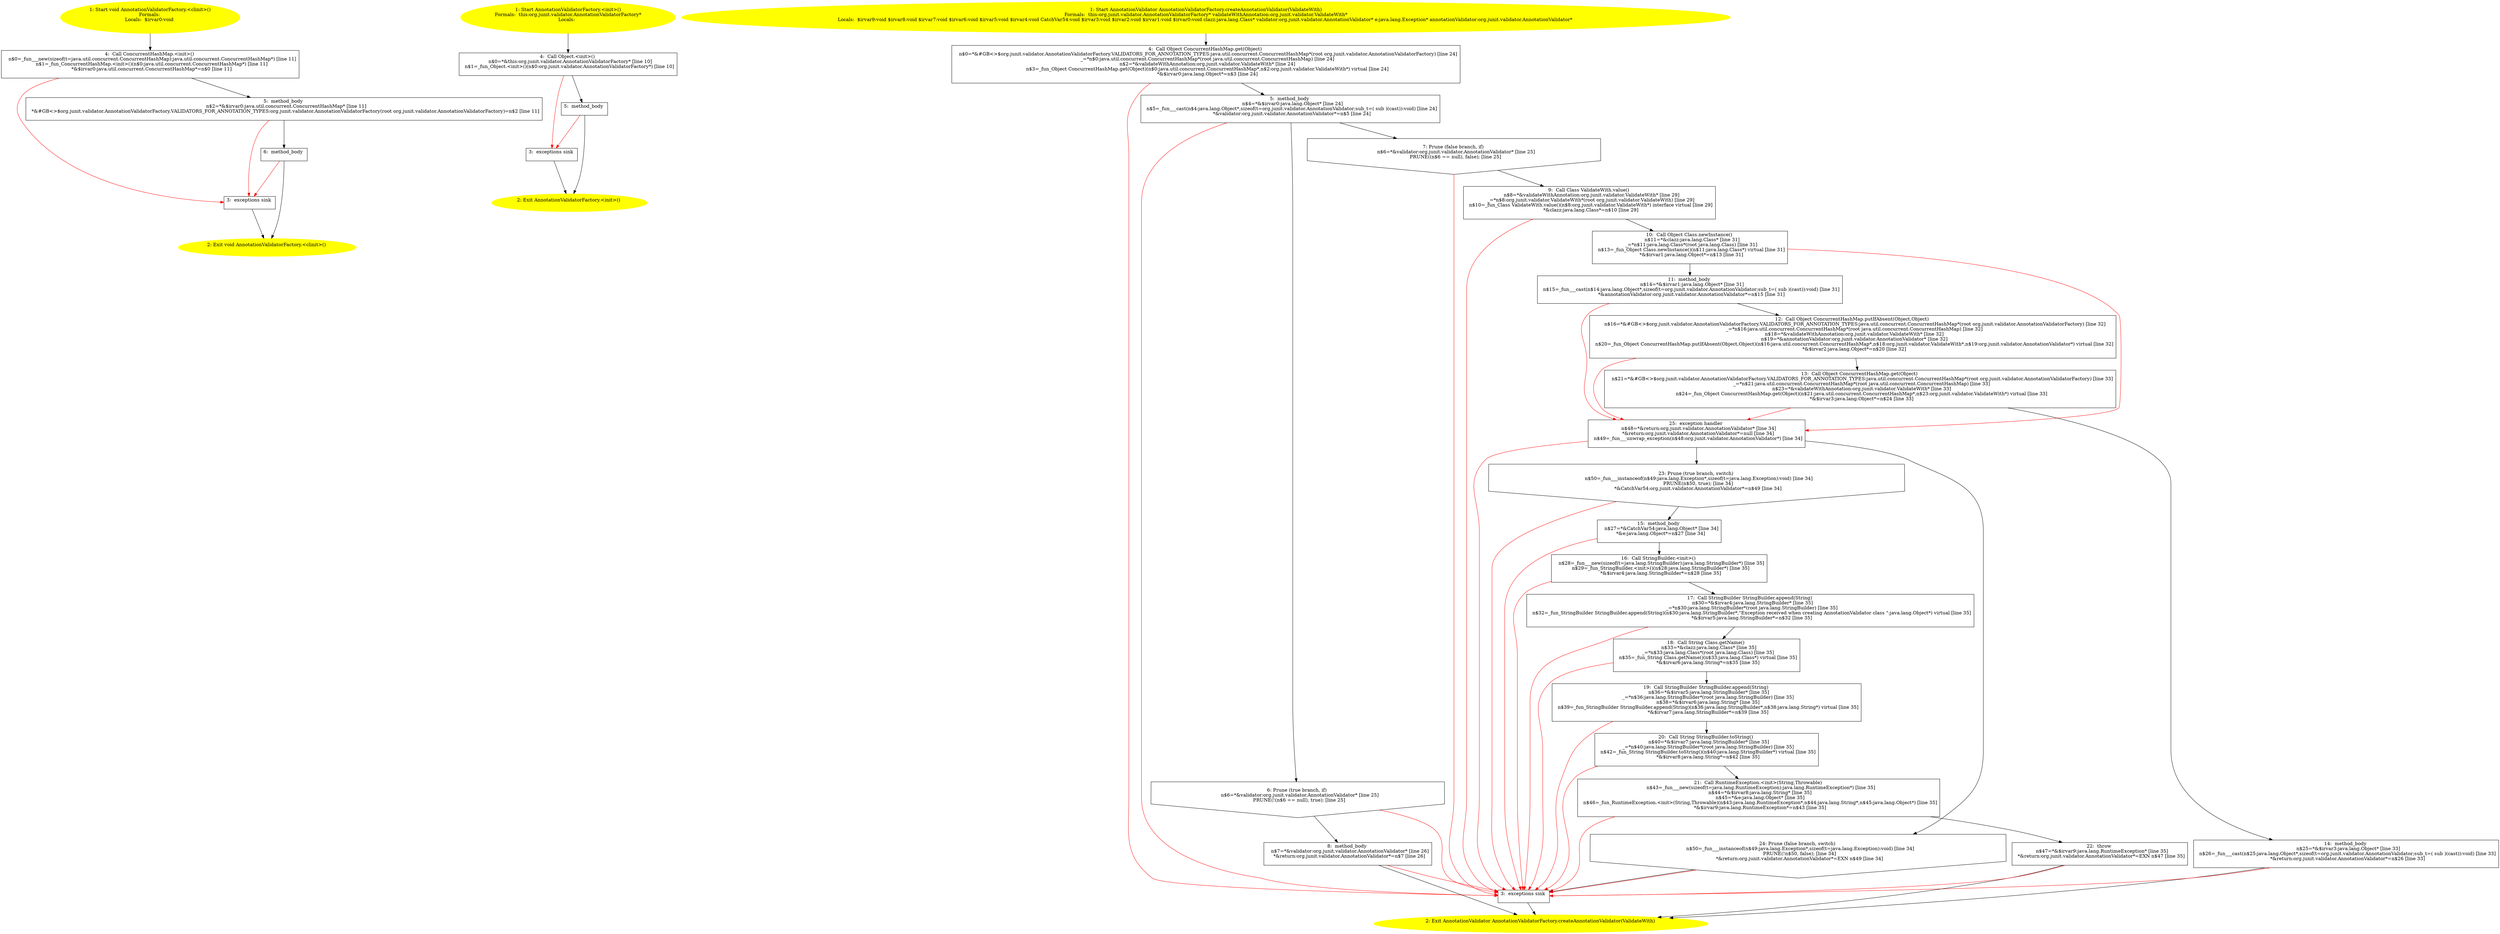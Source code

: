 /* @generated */
digraph cfg {
"org.junit.validator.AnnotationValidatorFactory.<clinit>():void.4252e24cf903fece0eacba6c2301e38f_1" [label="1: Start void AnnotationValidatorFactory.<clinit>()\nFormals: \nLocals:  $irvar0:void \n  " color=yellow style=filled]
	

	 "org.junit.validator.AnnotationValidatorFactory.<clinit>():void.4252e24cf903fece0eacba6c2301e38f_1" -> "org.junit.validator.AnnotationValidatorFactory.<clinit>():void.4252e24cf903fece0eacba6c2301e38f_4" ;
"org.junit.validator.AnnotationValidatorFactory.<clinit>():void.4252e24cf903fece0eacba6c2301e38f_2" [label="2: Exit void AnnotationValidatorFactory.<clinit>() \n  " color=yellow style=filled]
	

"org.junit.validator.AnnotationValidatorFactory.<clinit>():void.4252e24cf903fece0eacba6c2301e38f_3" [label="3:  exceptions sink \n  " shape="box"]
	

	 "org.junit.validator.AnnotationValidatorFactory.<clinit>():void.4252e24cf903fece0eacba6c2301e38f_3" -> "org.junit.validator.AnnotationValidatorFactory.<clinit>():void.4252e24cf903fece0eacba6c2301e38f_2" ;
"org.junit.validator.AnnotationValidatorFactory.<clinit>():void.4252e24cf903fece0eacba6c2301e38f_4" [label="4:  Call ConcurrentHashMap.<init>() \n   n$0=_fun___new(sizeof(t=java.util.concurrent.ConcurrentHashMap):java.util.concurrent.ConcurrentHashMap*) [line 11]\n  n$1=_fun_ConcurrentHashMap.<init>()(n$0:java.util.concurrent.ConcurrentHashMap*) [line 11]\n  *&$irvar0:java.util.concurrent.ConcurrentHashMap*=n$0 [line 11]\n " shape="box"]
	

	 "org.junit.validator.AnnotationValidatorFactory.<clinit>():void.4252e24cf903fece0eacba6c2301e38f_4" -> "org.junit.validator.AnnotationValidatorFactory.<clinit>():void.4252e24cf903fece0eacba6c2301e38f_5" ;
	 "org.junit.validator.AnnotationValidatorFactory.<clinit>():void.4252e24cf903fece0eacba6c2301e38f_4" -> "org.junit.validator.AnnotationValidatorFactory.<clinit>():void.4252e24cf903fece0eacba6c2301e38f_3" [color="red" ];
"org.junit.validator.AnnotationValidatorFactory.<clinit>():void.4252e24cf903fece0eacba6c2301e38f_5" [label="5:  method_body \n   n$2=*&$irvar0:java.util.concurrent.ConcurrentHashMap* [line 11]\n  *&#GB<>$org.junit.validator.AnnotationValidatorFactory.VALIDATORS_FOR_ANNOTATION_TYPES:org.junit.validator.AnnotationValidatorFactory(root org.junit.validator.AnnotationValidatorFactory)=n$2 [line 11]\n " shape="box"]
	

	 "org.junit.validator.AnnotationValidatorFactory.<clinit>():void.4252e24cf903fece0eacba6c2301e38f_5" -> "org.junit.validator.AnnotationValidatorFactory.<clinit>():void.4252e24cf903fece0eacba6c2301e38f_6" ;
	 "org.junit.validator.AnnotationValidatorFactory.<clinit>():void.4252e24cf903fece0eacba6c2301e38f_5" -> "org.junit.validator.AnnotationValidatorFactory.<clinit>():void.4252e24cf903fece0eacba6c2301e38f_3" [color="red" ];
"org.junit.validator.AnnotationValidatorFactory.<clinit>():void.4252e24cf903fece0eacba6c2301e38f_6" [label="6:  method_body \n  " shape="box"]
	

	 "org.junit.validator.AnnotationValidatorFactory.<clinit>():void.4252e24cf903fece0eacba6c2301e38f_6" -> "org.junit.validator.AnnotationValidatorFactory.<clinit>():void.4252e24cf903fece0eacba6c2301e38f_2" ;
	 "org.junit.validator.AnnotationValidatorFactory.<clinit>():void.4252e24cf903fece0eacba6c2301e38f_6" -> "org.junit.validator.AnnotationValidatorFactory.<clinit>():void.4252e24cf903fece0eacba6c2301e38f_3" [color="red" ];
"org.junit.validator.AnnotationValidatorFactory.<init>().cdda1cea3c386520c7fafef378b4a826_1" [label="1: Start AnnotationValidatorFactory.<init>()\nFormals:  this:org.junit.validator.AnnotationValidatorFactory*\nLocals:  \n  " color=yellow style=filled]
	

	 "org.junit.validator.AnnotationValidatorFactory.<init>().cdda1cea3c386520c7fafef378b4a826_1" -> "org.junit.validator.AnnotationValidatorFactory.<init>().cdda1cea3c386520c7fafef378b4a826_4" ;
"org.junit.validator.AnnotationValidatorFactory.<init>().cdda1cea3c386520c7fafef378b4a826_2" [label="2: Exit AnnotationValidatorFactory.<init>() \n  " color=yellow style=filled]
	

"org.junit.validator.AnnotationValidatorFactory.<init>().cdda1cea3c386520c7fafef378b4a826_3" [label="3:  exceptions sink \n  " shape="box"]
	

	 "org.junit.validator.AnnotationValidatorFactory.<init>().cdda1cea3c386520c7fafef378b4a826_3" -> "org.junit.validator.AnnotationValidatorFactory.<init>().cdda1cea3c386520c7fafef378b4a826_2" ;
"org.junit.validator.AnnotationValidatorFactory.<init>().cdda1cea3c386520c7fafef378b4a826_4" [label="4:  Call Object.<init>() \n   n$0=*&this:org.junit.validator.AnnotationValidatorFactory* [line 10]\n  n$1=_fun_Object.<init>()(n$0:org.junit.validator.AnnotationValidatorFactory*) [line 10]\n " shape="box"]
	

	 "org.junit.validator.AnnotationValidatorFactory.<init>().cdda1cea3c386520c7fafef378b4a826_4" -> "org.junit.validator.AnnotationValidatorFactory.<init>().cdda1cea3c386520c7fafef378b4a826_5" ;
	 "org.junit.validator.AnnotationValidatorFactory.<init>().cdda1cea3c386520c7fafef378b4a826_4" -> "org.junit.validator.AnnotationValidatorFactory.<init>().cdda1cea3c386520c7fafef378b4a826_3" [color="red" ];
"org.junit.validator.AnnotationValidatorFactory.<init>().cdda1cea3c386520c7fafef378b4a826_5" [label="5:  method_body \n  " shape="box"]
	

	 "org.junit.validator.AnnotationValidatorFactory.<init>().cdda1cea3c386520c7fafef378b4a826_5" -> "org.junit.validator.AnnotationValidatorFactory.<init>().cdda1cea3c386520c7fafef378b4a826_2" ;
	 "org.junit.validator.AnnotationValidatorFactory.<init>().cdda1cea3c386520c7fafef378b4a826_5" -> "org.junit.validator.AnnotationValidatorFactory.<init>().cdda1cea3c386520c7fafef378b4a826_3" [color="red" ];
"org.junit.validator.AnnotationValidatorFactory.createAnnotationValidator(org.junit.validator.Validat.00146859c8d30e30b9fe4d2f7fbfa16d_1" [label="1: Start AnnotationValidator AnnotationValidatorFactory.createAnnotationValidator(ValidateWith)\nFormals:  this:org.junit.validator.AnnotationValidatorFactory* validateWithAnnotation:org.junit.validator.ValidateWith*\nLocals:  $irvar9:void $irvar8:void $irvar7:void $irvar6:void $irvar5:void $irvar4:void CatchVar54:void $irvar3:void $irvar2:void $irvar1:void $irvar0:void clazz:java.lang.Class* validator:org.junit.validator.AnnotationValidator* e:java.lang.Exception* annotationValidator:org.junit.validator.AnnotationValidator* \n  " color=yellow style=filled]
	

	 "org.junit.validator.AnnotationValidatorFactory.createAnnotationValidator(org.junit.validator.Validat.00146859c8d30e30b9fe4d2f7fbfa16d_1" -> "org.junit.validator.AnnotationValidatorFactory.createAnnotationValidator(org.junit.validator.Validat.00146859c8d30e30b9fe4d2f7fbfa16d_4" ;
"org.junit.validator.AnnotationValidatorFactory.createAnnotationValidator(org.junit.validator.Validat.00146859c8d30e30b9fe4d2f7fbfa16d_2" [label="2: Exit AnnotationValidator AnnotationValidatorFactory.createAnnotationValidator(ValidateWith) \n  " color=yellow style=filled]
	

"org.junit.validator.AnnotationValidatorFactory.createAnnotationValidator(org.junit.validator.Validat.00146859c8d30e30b9fe4d2f7fbfa16d_3" [label="3:  exceptions sink \n  " shape="box"]
	

	 "org.junit.validator.AnnotationValidatorFactory.createAnnotationValidator(org.junit.validator.Validat.00146859c8d30e30b9fe4d2f7fbfa16d_3" -> "org.junit.validator.AnnotationValidatorFactory.createAnnotationValidator(org.junit.validator.Validat.00146859c8d30e30b9fe4d2f7fbfa16d_2" ;
"org.junit.validator.AnnotationValidatorFactory.createAnnotationValidator(org.junit.validator.Validat.00146859c8d30e30b9fe4d2f7fbfa16d_4" [label="4:  Call Object ConcurrentHashMap.get(Object) \n   n$0=*&#GB<>$org.junit.validator.AnnotationValidatorFactory.VALIDATORS_FOR_ANNOTATION_TYPES:java.util.concurrent.ConcurrentHashMap*(root org.junit.validator.AnnotationValidatorFactory) [line 24]\n  _=*n$0:java.util.concurrent.ConcurrentHashMap*(root java.util.concurrent.ConcurrentHashMap) [line 24]\n  n$2=*&validateWithAnnotation:org.junit.validator.ValidateWith* [line 24]\n  n$3=_fun_Object ConcurrentHashMap.get(Object)(n$0:java.util.concurrent.ConcurrentHashMap*,n$2:org.junit.validator.ValidateWith*) virtual [line 24]\n  *&$irvar0:java.lang.Object*=n$3 [line 24]\n " shape="box"]
	

	 "org.junit.validator.AnnotationValidatorFactory.createAnnotationValidator(org.junit.validator.Validat.00146859c8d30e30b9fe4d2f7fbfa16d_4" -> "org.junit.validator.AnnotationValidatorFactory.createAnnotationValidator(org.junit.validator.Validat.00146859c8d30e30b9fe4d2f7fbfa16d_5" ;
	 "org.junit.validator.AnnotationValidatorFactory.createAnnotationValidator(org.junit.validator.Validat.00146859c8d30e30b9fe4d2f7fbfa16d_4" -> "org.junit.validator.AnnotationValidatorFactory.createAnnotationValidator(org.junit.validator.Validat.00146859c8d30e30b9fe4d2f7fbfa16d_3" [color="red" ];
"org.junit.validator.AnnotationValidatorFactory.createAnnotationValidator(org.junit.validator.Validat.00146859c8d30e30b9fe4d2f7fbfa16d_5" [label="5:  method_body \n   n$4=*&$irvar0:java.lang.Object* [line 24]\n  n$5=_fun___cast(n$4:java.lang.Object*,sizeof(t=org.junit.validator.AnnotationValidator;sub_t=( sub )(cast)):void) [line 24]\n  *&validator:org.junit.validator.AnnotationValidator*=n$5 [line 24]\n " shape="box"]
	

	 "org.junit.validator.AnnotationValidatorFactory.createAnnotationValidator(org.junit.validator.Validat.00146859c8d30e30b9fe4d2f7fbfa16d_5" -> "org.junit.validator.AnnotationValidatorFactory.createAnnotationValidator(org.junit.validator.Validat.00146859c8d30e30b9fe4d2f7fbfa16d_6" ;
	 "org.junit.validator.AnnotationValidatorFactory.createAnnotationValidator(org.junit.validator.Validat.00146859c8d30e30b9fe4d2f7fbfa16d_5" -> "org.junit.validator.AnnotationValidatorFactory.createAnnotationValidator(org.junit.validator.Validat.00146859c8d30e30b9fe4d2f7fbfa16d_7" ;
	 "org.junit.validator.AnnotationValidatorFactory.createAnnotationValidator(org.junit.validator.Validat.00146859c8d30e30b9fe4d2f7fbfa16d_5" -> "org.junit.validator.AnnotationValidatorFactory.createAnnotationValidator(org.junit.validator.Validat.00146859c8d30e30b9fe4d2f7fbfa16d_3" [color="red" ];
"org.junit.validator.AnnotationValidatorFactory.createAnnotationValidator(org.junit.validator.Validat.00146859c8d30e30b9fe4d2f7fbfa16d_6" [label="6: Prune (true branch, if) \n   n$6=*&validator:org.junit.validator.AnnotationValidator* [line 25]\n  PRUNE(!(n$6 == null), true); [line 25]\n " shape="invhouse"]
	

	 "org.junit.validator.AnnotationValidatorFactory.createAnnotationValidator(org.junit.validator.Validat.00146859c8d30e30b9fe4d2f7fbfa16d_6" -> "org.junit.validator.AnnotationValidatorFactory.createAnnotationValidator(org.junit.validator.Validat.00146859c8d30e30b9fe4d2f7fbfa16d_8" ;
	 "org.junit.validator.AnnotationValidatorFactory.createAnnotationValidator(org.junit.validator.Validat.00146859c8d30e30b9fe4d2f7fbfa16d_6" -> "org.junit.validator.AnnotationValidatorFactory.createAnnotationValidator(org.junit.validator.Validat.00146859c8d30e30b9fe4d2f7fbfa16d_3" [color="red" ];
"org.junit.validator.AnnotationValidatorFactory.createAnnotationValidator(org.junit.validator.Validat.00146859c8d30e30b9fe4d2f7fbfa16d_7" [label="7: Prune (false branch, if) \n   n$6=*&validator:org.junit.validator.AnnotationValidator* [line 25]\n  PRUNE((n$6 == null), false); [line 25]\n " shape="invhouse"]
	

	 "org.junit.validator.AnnotationValidatorFactory.createAnnotationValidator(org.junit.validator.Validat.00146859c8d30e30b9fe4d2f7fbfa16d_7" -> "org.junit.validator.AnnotationValidatorFactory.createAnnotationValidator(org.junit.validator.Validat.00146859c8d30e30b9fe4d2f7fbfa16d_9" ;
	 "org.junit.validator.AnnotationValidatorFactory.createAnnotationValidator(org.junit.validator.Validat.00146859c8d30e30b9fe4d2f7fbfa16d_7" -> "org.junit.validator.AnnotationValidatorFactory.createAnnotationValidator(org.junit.validator.Validat.00146859c8d30e30b9fe4d2f7fbfa16d_3" [color="red" ];
"org.junit.validator.AnnotationValidatorFactory.createAnnotationValidator(org.junit.validator.Validat.00146859c8d30e30b9fe4d2f7fbfa16d_8" [label="8:  method_body \n   n$7=*&validator:org.junit.validator.AnnotationValidator* [line 26]\n  *&return:org.junit.validator.AnnotationValidator*=n$7 [line 26]\n " shape="box"]
	

	 "org.junit.validator.AnnotationValidatorFactory.createAnnotationValidator(org.junit.validator.Validat.00146859c8d30e30b9fe4d2f7fbfa16d_8" -> "org.junit.validator.AnnotationValidatorFactory.createAnnotationValidator(org.junit.validator.Validat.00146859c8d30e30b9fe4d2f7fbfa16d_2" ;
	 "org.junit.validator.AnnotationValidatorFactory.createAnnotationValidator(org.junit.validator.Validat.00146859c8d30e30b9fe4d2f7fbfa16d_8" -> "org.junit.validator.AnnotationValidatorFactory.createAnnotationValidator(org.junit.validator.Validat.00146859c8d30e30b9fe4d2f7fbfa16d_3" [color="red" ];
"org.junit.validator.AnnotationValidatorFactory.createAnnotationValidator(org.junit.validator.Validat.00146859c8d30e30b9fe4d2f7fbfa16d_9" [label="9:  Call Class ValidateWith.value() \n   n$8=*&validateWithAnnotation:org.junit.validator.ValidateWith* [line 29]\n  _=*n$8:org.junit.validator.ValidateWith*(root org.junit.validator.ValidateWith) [line 29]\n  n$10=_fun_Class ValidateWith.value()(n$8:org.junit.validator.ValidateWith*) interface virtual [line 29]\n  *&clazz:java.lang.Class*=n$10 [line 29]\n " shape="box"]
	

	 "org.junit.validator.AnnotationValidatorFactory.createAnnotationValidator(org.junit.validator.Validat.00146859c8d30e30b9fe4d2f7fbfa16d_9" -> "org.junit.validator.AnnotationValidatorFactory.createAnnotationValidator(org.junit.validator.Validat.00146859c8d30e30b9fe4d2f7fbfa16d_10" ;
	 "org.junit.validator.AnnotationValidatorFactory.createAnnotationValidator(org.junit.validator.Validat.00146859c8d30e30b9fe4d2f7fbfa16d_9" -> "org.junit.validator.AnnotationValidatorFactory.createAnnotationValidator(org.junit.validator.Validat.00146859c8d30e30b9fe4d2f7fbfa16d_3" [color="red" ];
"org.junit.validator.AnnotationValidatorFactory.createAnnotationValidator(org.junit.validator.Validat.00146859c8d30e30b9fe4d2f7fbfa16d_10" [label="10:  Call Object Class.newInstance() \n   n$11=*&clazz:java.lang.Class* [line 31]\n  _=*n$11:java.lang.Class*(root java.lang.Class) [line 31]\n  n$13=_fun_Object Class.newInstance()(n$11:java.lang.Class*) virtual [line 31]\n  *&$irvar1:java.lang.Object*=n$13 [line 31]\n " shape="box"]
	

	 "org.junit.validator.AnnotationValidatorFactory.createAnnotationValidator(org.junit.validator.Validat.00146859c8d30e30b9fe4d2f7fbfa16d_10" -> "org.junit.validator.AnnotationValidatorFactory.createAnnotationValidator(org.junit.validator.Validat.00146859c8d30e30b9fe4d2f7fbfa16d_11" ;
	 "org.junit.validator.AnnotationValidatorFactory.createAnnotationValidator(org.junit.validator.Validat.00146859c8d30e30b9fe4d2f7fbfa16d_10" -> "org.junit.validator.AnnotationValidatorFactory.createAnnotationValidator(org.junit.validator.Validat.00146859c8d30e30b9fe4d2f7fbfa16d_25" [color="red" ];
"org.junit.validator.AnnotationValidatorFactory.createAnnotationValidator(org.junit.validator.Validat.00146859c8d30e30b9fe4d2f7fbfa16d_11" [label="11:  method_body \n   n$14=*&$irvar1:java.lang.Object* [line 31]\n  n$15=_fun___cast(n$14:java.lang.Object*,sizeof(t=org.junit.validator.AnnotationValidator;sub_t=( sub )(cast)):void) [line 31]\n  *&annotationValidator:org.junit.validator.AnnotationValidator*=n$15 [line 31]\n " shape="box"]
	

	 "org.junit.validator.AnnotationValidatorFactory.createAnnotationValidator(org.junit.validator.Validat.00146859c8d30e30b9fe4d2f7fbfa16d_11" -> "org.junit.validator.AnnotationValidatorFactory.createAnnotationValidator(org.junit.validator.Validat.00146859c8d30e30b9fe4d2f7fbfa16d_12" ;
	 "org.junit.validator.AnnotationValidatorFactory.createAnnotationValidator(org.junit.validator.Validat.00146859c8d30e30b9fe4d2f7fbfa16d_11" -> "org.junit.validator.AnnotationValidatorFactory.createAnnotationValidator(org.junit.validator.Validat.00146859c8d30e30b9fe4d2f7fbfa16d_25" [color="red" ];
"org.junit.validator.AnnotationValidatorFactory.createAnnotationValidator(org.junit.validator.Validat.00146859c8d30e30b9fe4d2f7fbfa16d_12" [label="12:  Call Object ConcurrentHashMap.putIfAbsent(Object,Object) \n   n$16=*&#GB<>$org.junit.validator.AnnotationValidatorFactory.VALIDATORS_FOR_ANNOTATION_TYPES:java.util.concurrent.ConcurrentHashMap*(root org.junit.validator.AnnotationValidatorFactory) [line 32]\n  _=*n$16:java.util.concurrent.ConcurrentHashMap*(root java.util.concurrent.ConcurrentHashMap) [line 32]\n  n$18=*&validateWithAnnotation:org.junit.validator.ValidateWith* [line 32]\n  n$19=*&annotationValidator:org.junit.validator.AnnotationValidator* [line 32]\n  n$20=_fun_Object ConcurrentHashMap.putIfAbsent(Object,Object)(n$16:java.util.concurrent.ConcurrentHashMap*,n$18:org.junit.validator.ValidateWith*,n$19:org.junit.validator.AnnotationValidator*) virtual [line 32]\n  *&$irvar2:java.lang.Object*=n$20 [line 32]\n " shape="box"]
	

	 "org.junit.validator.AnnotationValidatorFactory.createAnnotationValidator(org.junit.validator.Validat.00146859c8d30e30b9fe4d2f7fbfa16d_12" -> "org.junit.validator.AnnotationValidatorFactory.createAnnotationValidator(org.junit.validator.Validat.00146859c8d30e30b9fe4d2f7fbfa16d_13" ;
	 "org.junit.validator.AnnotationValidatorFactory.createAnnotationValidator(org.junit.validator.Validat.00146859c8d30e30b9fe4d2f7fbfa16d_12" -> "org.junit.validator.AnnotationValidatorFactory.createAnnotationValidator(org.junit.validator.Validat.00146859c8d30e30b9fe4d2f7fbfa16d_25" [color="red" ];
"org.junit.validator.AnnotationValidatorFactory.createAnnotationValidator(org.junit.validator.Validat.00146859c8d30e30b9fe4d2f7fbfa16d_13" [label="13:  Call Object ConcurrentHashMap.get(Object) \n   n$21=*&#GB<>$org.junit.validator.AnnotationValidatorFactory.VALIDATORS_FOR_ANNOTATION_TYPES:java.util.concurrent.ConcurrentHashMap*(root org.junit.validator.AnnotationValidatorFactory) [line 33]\n  _=*n$21:java.util.concurrent.ConcurrentHashMap*(root java.util.concurrent.ConcurrentHashMap) [line 33]\n  n$23=*&validateWithAnnotation:org.junit.validator.ValidateWith* [line 33]\n  n$24=_fun_Object ConcurrentHashMap.get(Object)(n$21:java.util.concurrent.ConcurrentHashMap*,n$23:org.junit.validator.ValidateWith*) virtual [line 33]\n  *&$irvar3:java.lang.Object*=n$24 [line 33]\n " shape="box"]
	

	 "org.junit.validator.AnnotationValidatorFactory.createAnnotationValidator(org.junit.validator.Validat.00146859c8d30e30b9fe4d2f7fbfa16d_13" -> "org.junit.validator.AnnotationValidatorFactory.createAnnotationValidator(org.junit.validator.Validat.00146859c8d30e30b9fe4d2f7fbfa16d_14" ;
	 "org.junit.validator.AnnotationValidatorFactory.createAnnotationValidator(org.junit.validator.Validat.00146859c8d30e30b9fe4d2f7fbfa16d_13" -> "org.junit.validator.AnnotationValidatorFactory.createAnnotationValidator(org.junit.validator.Validat.00146859c8d30e30b9fe4d2f7fbfa16d_25" [color="red" ];
"org.junit.validator.AnnotationValidatorFactory.createAnnotationValidator(org.junit.validator.Validat.00146859c8d30e30b9fe4d2f7fbfa16d_14" [label="14:  method_body \n   n$25=*&$irvar3:java.lang.Object* [line 33]\n  n$26=_fun___cast(n$25:java.lang.Object*,sizeof(t=org.junit.validator.AnnotationValidator;sub_t=( sub )(cast)):void) [line 33]\n  *&return:org.junit.validator.AnnotationValidator*=n$26 [line 33]\n " shape="box"]
	

	 "org.junit.validator.AnnotationValidatorFactory.createAnnotationValidator(org.junit.validator.Validat.00146859c8d30e30b9fe4d2f7fbfa16d_14" -> "org.junit.validator.AnnotationValidatorFactory.createAnnotationValidator(org.junit.validator.Validat.00146859c8d30e30b9fe4d2f7fbfa16d_2" ;
	 "org.junit.validator.AnnotationValidatorFactory.createAnnotationValidator(org.junit.validator.Validat.00146859c8d30e30b9fe4d2f7fbfa16d_14" -> "org.junit.validator.AnnotationValidatorFactory.createAnnotationValidator(org.junit.validator.Validat.00146859c8d30e30b9fe4d2f7fbfa16d_3" [color="red" ];
"org.junit.validator.AnnotationValidatorFactory.createAnnotationValidator(org.junit.validator.Validat.00146859c8d30e30b9fe4d2f7fbfa16d_15" [label="15:  method_body \n   n$27=*&CatchVar54:java.lang.Object* [line 34]\n  *&e:java.lang.Object*=n$27 [line 34]\n " shape="box"]
	

	 "org.junit.validator.AnnotationValidatorFactory.createAnnotationValidator(org.junit.validator.Validat.00146859c8d30e30b9fe4d2f7fbfa16d_15" -> "org.junit.validator.AnnotationValidatorFactory.createAnnotationValidator(org.junit.validator.Validat.00146859c8d30e30b9fe4d2f7fbfa16d_16" ;
	 "org.junit.validator.AnnotationValidatorFactory.createAnnotationValidator(org.junit.validator.Validat.00146859c8d30e30b9fe4d2f7fbfa16d_15" -> "org.junit.validator.AnnotationValidatorFactory.createAnnotationValidator(org.junit.validator.Validat.00146859c8d30e30b9fe4d2f7fbfa16d_3" [color="red" ];
"org.junit.validator.AnnotationValidatorFactory.createAnnotationValidator(org.junit.validator.Validat.00146859c8d30e30b9fe4d2f7fbfa16d_16" [label="16:  Call StringBuilder.<init>() \n   n$28=_fun___new(sizeof(t=java.lang.StringBuilder):java.lang.StringBuilder*) [line 35]\n  n$29=_fun_StringBuilder.<init>()(n$28:java.lang.StringBuilder*) [line 35]\n  *&$irvar4:java.lang.StringBuilder*=n$28 [line 35]\n " shape="box"]
	

	 "org.junit.validator.AnnotationValidatorFactory.createAnnotationValidator(org.junit.validator.Validat.00146859c8d30e30b9fe4d2f7fbfa16d_16" -> "org.junit.validator.AnnotationValidatorFactory.createAnnotationValidator(org.junit.validator.Validat.00146859c8d30e30b9fe4d2f7fbfa16d_17" ;
	 "org.junit.validator.AnnotationValidatorFactory.createAnnotationValidator(org.junit.validator.Validat.00146859c8d30e30b9fe4d2f7fbfa16d_16" -> "org.junit.validator.AnnotationValidatorFactory.createAnnotationValidator(org.junit.validator.Validat.00146859c8d30e30b9fe4d2f7fbfa16d_3" [color="red" ];
"org.junit.validator.AnnotationValidatorFactory.createAnnotationValidator(org.junit.validator.Validat.00146859c8d30e30b9fe4d2f7fbfa16d_17" [label="17:  Call StringBuilder StringBuilder.append(String) \n   n$30=*&$irvar4:java.lang.StringBuilder* [line 35]\n  _=*n$30:java.lang.StringBuilder*(root java.lang.StringBuilder) [line 35]\n  n$32=_fun_StringBuilder StringBuilder.append(String)(n$30:java.lang.StringBuilder*,\"Exception received when creating AnnotationValidator class \":java.lang.Object*) virtual [line 35]\n  *&$irvar5:java.lang.StringBuilder*=n$32 [line 35]\n " shape="box"]
	

	 "org.junit.validator.AnnotationValidatorFactory.createAnnotationValidator(org.junit.validator.Validat.00146859c8d30e30b9fe4d2f7fbfa16d_17" -> "org.junit.validator.AnnotationValidatorFactory.createAnnotationValidator(org.junit.validator.Validat.00146859c8d30e30b9fe4d2f7fbfa16d_18" ;
	 "org.junit.validator.AnnotationValidatorFactory.createAnnotationValidator(org.junit.validator.Validat.00146859c8d30e30b9fe4d2f7fbfa16d_17" -> "org.junit.validator.AnnotationValidatorFactory.createAnnotationValidator(org.junit.validator.Validat.00146859c8d30e30b9fe4d2f7fbfa16d_3" [color="red" ];
"org.junit.validator.AnnotationValidatorFactory.createAnnotationValidator(org.junit.validator.Validat.00146859c8d30e30b9fe4d2f7fbfa16d_18" [label="18:  Call String Class.getName() \n   n$33=*&clazz:java.lang.Class* [line 35]\n  _=*n$33:java.lang.Class*(root java.lang.Class) [line 35]\n  n$35=_fun_String Class.getName()(n$33:java.lang.Class*) virtual [line 35]\n  *&$irvar6:java.lang.String*=n$35 [line 35]\n " shape="box"]
	

	 "org.junit.validator.AnnotationValidatorFactory.createAnnotationValidator(org.junit.validator.Validat.00146859c8d30e30b9fe4d2f7fbfa16d_18" -> "org.junit.validator.AnnotationValidatorFactory.createAnnotationValidator(org.junit.validator.Validat.00146859c8d30e30b9fe4d2f7fbfa16d_19" ;
	 "org.junit.validator.AnnotationValidatorFactory.createAnnotationValidator(org.junit.validator.Validat.00146859c8d30e30b9fe4d2f7fbfa16d_18" -> "org.junit.validator.AnnotationValidatorFactory.createAnnotationValidator(org.junit.validator.Validat.00146859c8d30e30b9fe4d2f7fbfa16d_3" [color="red" ];
"org.junit.validator.AnnotationValidatorFactory.createAnnotationValidator(org.junit.validator.Validat.00146859c8d30e30b9fe4d2f7fbfa16d_19" [label="19:  Call StringBuilder StringBuilder.append(String) \n   n$36=*&$irvar5:java.lang.StringBuilder* [line 35]\n  _=*n$36:java.lang.StringBuilder*(root java.lang.StringBuilder) [line 35]\n  n$38=*&$irvar6:java.lang.String* [line 35]\n  n$39=_fun_StringBuilder StringBuilder.append(String)(n$36:java.lang.StringBuilder*,n$38:java.lang.String*) virtual [line 35]\n  *&$irvar7:java.lang.StringBuilder*=n$39 [line 35]\n " shape="box"]
	

	 "org.junit.validator.AnnotationValidatorFactory.createAnnotationValidator(org.junit.validator.Validat.00146859c8d30e30b9fe4d2f7fbfa16d_19" -> "org.junit.validator.AnnotationValidatorFactory.createAnnotationValidator(org.junit.validator.Validat.00146859c8d30e30b9fe4d2f7fbfa16d_20" ;
	 "org.junit.validator.AnnotationValidatorFactory.createAnnotationValidator(org.junit.validator.Validat.00146859c8d30e30b9fe4d2f7fbfa16d_19" -> "org.junit.validator.AnnotationValidatorFactory.createAnnotationValidator(org.junit.validator.Validat.00146859c8d30e30b9fe4d2f7fbfa16d_3" [color="red" ];
"org.junit.validator.AnnotationValidatorFactory.createAnnotationValidator(org.junit.validator.Validat.00146859c8d30e30b9fe4d2f7fbfa16d_20" [label="20:  Call String StringBuilder.toString() \n   n$40=*&$irvar7:java.lang.StringBuilder* [line 35]\n  _=*n$40:java.lang.StringBuilder*(root java.lang.StringBuilder) [line 35]\n  n$42=_fun_String StringBuilder.toString()(n$40:java.lang.StringBuilder*) virtual [line 35]\n  *&$irvar8:java.lang.String*=n$42 [line 35]\n " shape="box"]
	

	 "org.junit.validator.AnnotationValidatorFactory.createAnnotationValidator(org.junit.validator.Validat.00146859c8d30e30b9fe4d2f7fbfa16d_20" -> "org.junit.validator.AnnotationValidatorFactory.createAnnotationValidator(org.junit.validator.Validat.00146859c8d30e30b9fe4d2f7fbfa16d_21" ;
	 "org.junit.validator.AnnotationValidatorFactory.createAnnotationValidator(org.junit.validator.Validat.00146859c8d30e30b9fe4d2f7fbfa16d_20" -> "org.junit.validator.AnnotationValidatorFactory.createAnnotationValidator(org.junit.validator.Validat.00146859c8d30e30b9fe4d2f7fbfa16d_3" [color="red" ];
"org.junit.validator.AnnotationValidatorFactory.createAnnotationValidator(org.junit.validator.Validat.00146859c8d30e30b9fe4d2f7fbfa16d_21" [label="21:  Call RuntimeException.<init>(String,Throwable) \n   n$43=_fun___new(sizeof(t=java.lang.RuntimeException):java.lang.RuntimeException*) [line 35]\n  n$44=*&$irvar8:java.lang.String* [line 35]\n  n$45=*&e:java.lang.Object* [line 35]\n  n$46=_fun_RuntimeException.<init>(String,Throwable)(n$43:java.lang.RuntimeException*,n$44:java.lang.String*,n$45:java.lang.Object*) [line 35]\n  *&$irvar9:java.lang.RuntimeException*=n$43 [line 35]\n " shape="box"]
	

	 "org.junit.validator.AnnotationValidatorFactory.createAnnotationValidator(org.junit.validator.Validat.00146859c8d30e30b9fe4d2f7fbfa16d_21" -> "org.junit.validator.AnnotationValidatorFactory.createAnnotationValidator(org.junit.validator.Validat.00146859c8d30e30b9fe4d2f7fbfa16d_22" ;
	 "org.junit.validator.AnnotationValidatorFactory.createAnnotationValidator(org.junit.validator.Validat.00146859c8d30e30b9fe4d2f7fbfa16d_21" -> "org.junit.validator.AnnotationValidatorFactory.createAnnotationValidator(org.junit.validator.Validat.00146859c8d30e30b9fe4d2f7fbfa16d_3" [color="red" ];
"org.junit.validator.AnnotationValidatorFactory.createAnnotationValidator(org.junit.validator.Validat.00146859c8d30e30b9fe4d2f7fbfa16d_22" [label="22:  throw \n   n$47=*&$irvar9:java.lang.RuntimeException* [line 35]\n  *&return:org.junit.validator.AnnotationValidator*=EXN n$47 [line 35]\n " shape="box"]
	

	 "org.junit.validator.AnnotationValidatorFactory.createAnnotationValidator(org.junit.validator.Validat.00146859c8d30e30b9fe4d2f7fbfa16d_22" -> "org.junit.validator.AnnotationValidatorFactory.createAnnotationValidator(org.junit.validator.Validat.00146859c8d30e30b9fe4d2f7fbfa16d_2" ;
	 "org.junit.validator.AnnotationValidatorFactory.createAnnotationValidator(org.junit.validator.Validat.00146859c8d30e30b9fe4d2f7fbfa16d_22" -> "org.junit.validator.AnnotationValidatorFactory.createAnnotationValidator(org.junit.validator.Validat.00146859c8d30e30b9fe4d2f7fbfa16d_3" [color="red" ];
"org.junit.validator.AnnotationValidatorFactory.createAnnotationValidator(org.junit.validator.Validat.00146859c8d30e30b9fe4d2f7fbfa16d_23" [label="23: Prune (true branch, switch) \n   n$50=_fun___instanceof(n$49:java.lang.Exception*,sizeof(t=java.lang.Exception):void) [line 34]\n  PRUNE(n$50, true); [line 34]\n  *&CatchVar54:org.junit.validator.AnnotationValidator*=n$49 [line 34]\n " shape="invhouse"]
	

	 "org.junit.validator.AnnotationValidatorFactory.createAnnotationValidator(org.junit.validator.Validat.00146859c8d30e30b9fe4d2f7fbfa16d_23" -> "org.junit.validator.AnnotationValidatorFactory.createAnnotationValidator(org.junit.validator.Validat.00146859c8d30e30b9fe4d2f7fbfa16d_15" ;
	 "org.junit.validator.AnnotationValidatorFactory.createAnnotationValidator(org.junit.validator.Validat.00146859c8d30e30b9fe4d2f7fbfa16d_23" -> "org.junit.validator.AnnotationValidatorFactory.createAnnotationValidator(org.junit.validator.Validat.00146859c8d30e30b9fe4d2f7fbfa16d_3" [color="red" ];
"org.junit.validator.AnnotationValidatorFactory.createAnnotationValidator(org.junit.validator.Validat.00146859c8d30e30b9fe4d2f7fbfa16d_24" [label="24: Prune (false branch, switch) \n   n$50=_fun___instanceof(n$49:java.lang.Exception*,sizeof(t=java.lang.Exception):void) [line 34]\n  PRUNE(!n$50, false); [line 34]\n  *&return:org.junit.validator.AnnotationValidator*=EXN n$49 [line 34]\n " shape="invhouse"]
	

	 "org.junit.validator.AnnotationValidatorFactory.createAnnotationValidator(org.junit.validator.Validat.00146859c8d30e30b9fe4d2f7fbfa16d_24" -> "org.junit.validator.AnnotationValidatorFactory.createAnnotationValidator(org.junit.validator.Validat.00146859c8d30e30b9fe4d2f7fbfa16d_3" ;
	 "org.junit.validator.AnnotationValidatorFactory.createAnnotationValidator(org.junit.validator.Validat.00146859c8d30e30b9fe4d2f7fbfa16d_24" -> "org.junit.validator.AnnotationValidatorFactory.createAnnotationValidator(org.junit.validator.Validat.00146859c8d30e30b9fe4d2f7fbfa16d_3" [color="red" ];
"org.junit.validator.AnnotationValidatorFactory.createAnnotationValidator(org.junit.validator.Validat.00146859c8d30e30b9fe4d2f7fbfa16d_25" [label="25:  exception handler \n   n$48=*&return:org.junit.validator.AnnotationValidator* [line 34]\n  *&return:org.junit.validator.AnnotationValidator*=null [line 34]\n  n$49=_fun___unwrap_exception(n$48:org.junit.validator.AnnotationValidator*) [line 34]\n " shape="box"]
	

	 "org.junit.validator.AnnotationValidatorFactory.createAnnotationValidator(org.junit.validator.Validat.00146859c8d30e30b9fe4d2f7fbfa16d_25" -> "org.junit.validator.AnnotationValidatorFactory.createAnnotationValidator(org.junit.validator.Validat.00146859c8d30e30b9fe4d2f7fbfa16d_23" ;
	 "org.junit.validator.AnnotationValidatorFactory.createAnnotationValidator(org.junit.validator.Validat.00146859c8d30e30b9fe4d2f7fbfa16d_25" -> "org.junit.validator.AnnotationValidatorFactory.createAnnotationValidator(org.junit.validator.Validat.00146859c8d30e30b9fe4d2f7fbfa16d_24" ;
	 "org.junit.validator.AnnotationValidatorFactory.createAnnotationValidator(org.junit.validator.Validat.00146859c8d30e30b9fe4d2f7fbfa16d_25" -> "org.junit.validator.AnnotationValidatorFactory.createAnnotationValidator(org.junit.validator.Validat.00146859c8d30e30b9fe4d2f7fbfa16d_3" [color="red" ];
}
